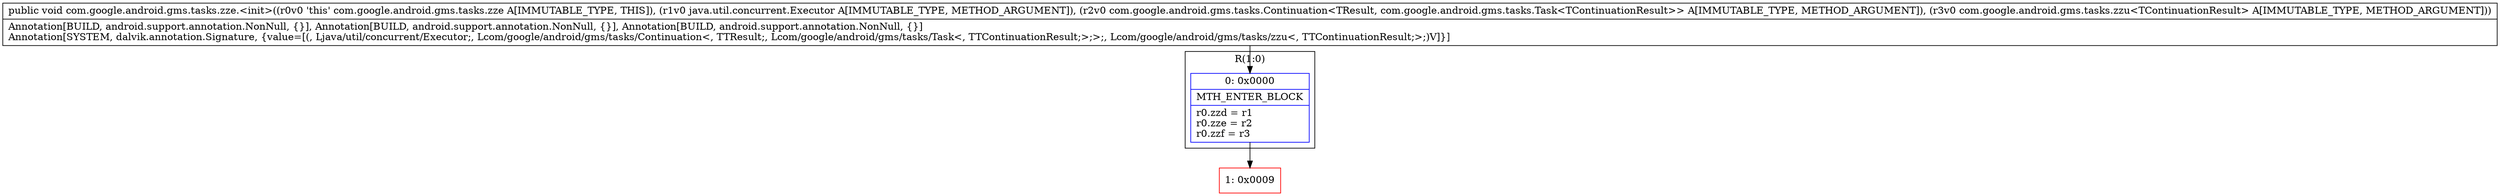 digraph "CFG forcom.google.android.gms.tasks.zze.\<init\>(Ljava\/util\/concurrent\/Executor;Lcom\/google\/android\/gms\/tasks\/Continuation;Lcom\/google\/android\/gms\/tasks\/zzu;)V" {
subgraph cluster_Region_945730317 {
label = "R(1:0)";
node [shape=record,color=blue];
Node_0 [shape=record,label="{0\:\ 0x0000|MTH_ENTER_BLOCK\l|r0.zzd = r1\lr0.zze = r2\lr0.zzf = r3\l}"];
}
Node_1 [shape=record,color=red,label="{1\:\ 0x0009}"];
MethodNode[shape=record,label="{public void com.google.android.gms.tasks.zze.\<init\>((r0v0 'this' com.google.android.gms.tasks.zze A[IMMUTABLE_TYPE, THIS]), (r1v0 java.util.concurrent.Executor A[IMMUTABLE_TYPE, METHOD_ARGUMENT]), (r2v0 com.google.android.gms.tasks.Continuation\<TResult, com.google.android.gms.tasks.Task\<TContinuationResult\>\> A[IMMUTABLE_TYPE, METHOD_ARGUMENT]), (r3v0 com.google.android.gms.tasks.zzu\<TContinuationResult\> A[IMMUTABLE_TYPE, METHOD_ARGUMENT]))  | Annotation[BUILD, android.support.annotation.NonNull, \{\}], Annotation[BUILD, android.support.annotation.NonNull, \{\}], Annotation[BUILD, android.support.annotation.NonNull, \{\}]\lAnnotation[SYSTEM, dalvik.annotation.Signature, \{value=[(, Ljava\/util\/concurrent\/Executor;, Lcom\/google\/android\/gms\/tasks\/Continuation\<, TTResult;, Lcom\/google\/android\/gms\/tasks\/Task\<, TTContinuationResult;\>;\>;, Lcom\/google\/android\/gms\/tasks\/zzu\<, TTContinuationResult;\>;)V]\}]\l}"];
MethodNode -> Node_0;
Node_0 -> Node_1;
}

